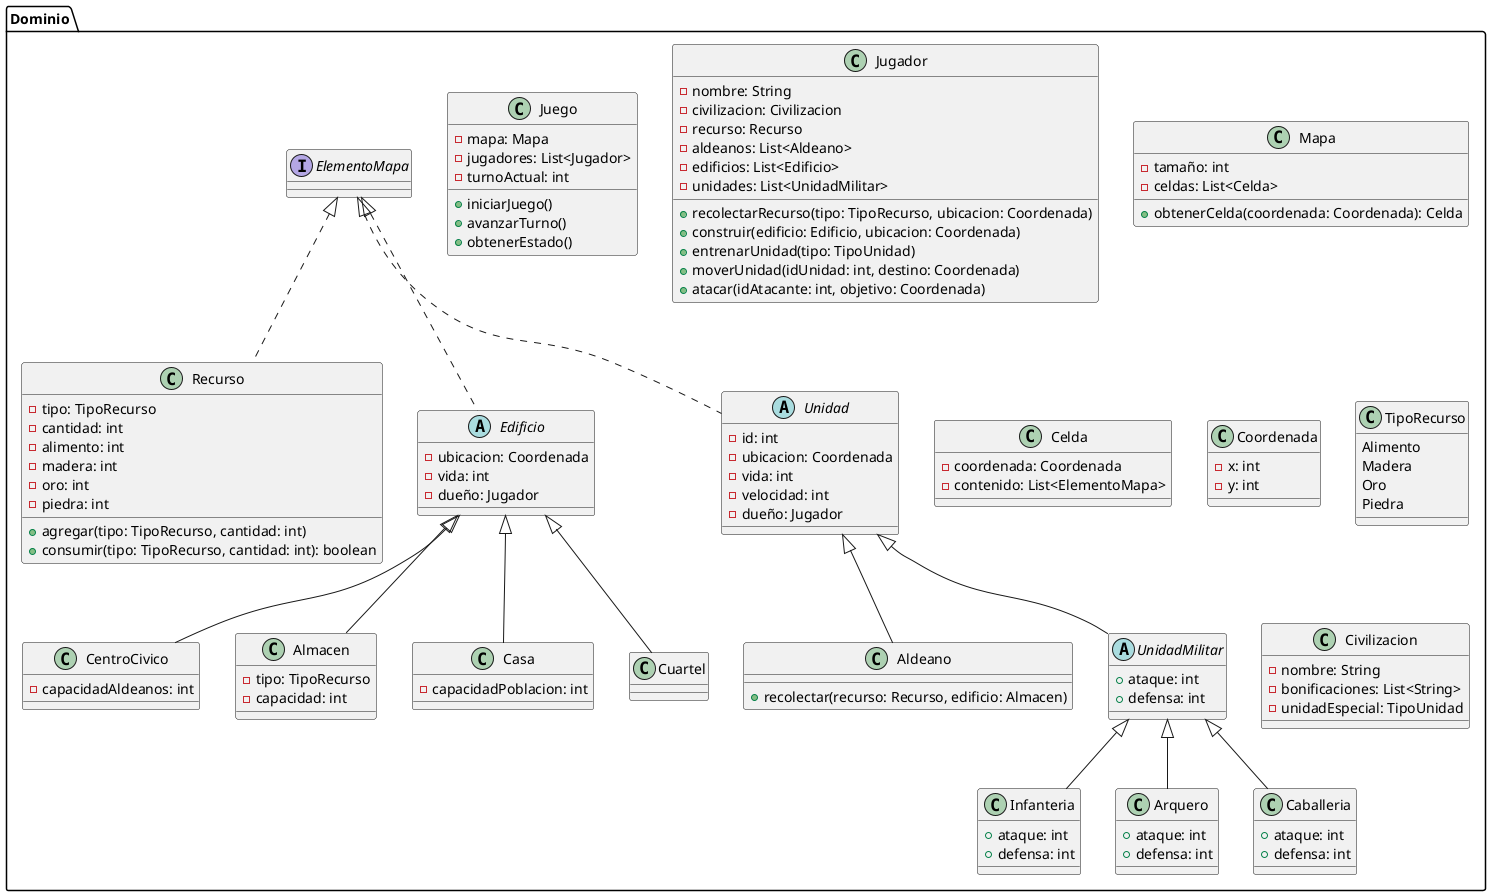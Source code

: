 @startuml PIIProyecto2025

' Paquete principal
package "Dominio" {
    
    class Juego {
        - mapa: Mapa
        - jugadores: List<Jugador>
        - turnoActual: int
        + iniciarJuego()
        + avanzarTurno()
        + obtenerEstado()
    }

    class Jugador {
        - nombre: String
        - civilizacion: Civilizacion
        - recurso: Recurso
        - aldeanos: List<Aldeano>
        - edificios: List<Edificio>
        - unidades: List<UnidadMilitar>
        + recolectarRecurso(tipo: TipoRecurso, ubicacion: Coordenada)
        + construir(edificio: Edificio, ubicacion: Coordenada)
        + entrenarUnidad(tipo: TipoUnidad)
        + moverUnidad(idUnidad: int, destino: Coordenada)
        + atacar(idAtacante: int, objetivo: Coordenada)
    }

    class Mapa {
        - tamaño: int
        - celdas: List<Celda>
        + obtenerCelda(coordenada: Coordenada): Celda
    }

    class Celda {
        - coordenada: Coordenada
        - contenido: List<ElementoMapa>
    }

    class Coordenada {
        - x: int
        - y: int
    }

    interface ElementoMapa {
    }

    class Recurso implements ElementoMapa {
        - tipo: TipoRecurso
        - cantidad: int
    }

    class TipoRecurso {
        Alimento
        Madera
        Oro
        Piedra
    }

    class Recurso {
        - alimento: int
        - madera: int
        - oro: int
        - piedra: int
        + agregar(tipo: TipoRecurso, cantidad: int)
        + consumir(tipo: TipoRecurso, cantidad: int): boolean
    }

    class Civilizacion {
        - nombre: String
        - bonificaciones: List<String>
        - unidadEspecial: TipoUnidad
    }

    abstract class Edificio implements ElementoMapa {
        - ubicacion: Coordenada
        - vida: int
        - dueño: Jugador
    }

    class CentroCivico extends Edificio {
        - capacidadAldeanos: int
    }

    class Almacen extends Edificio {
        - tipo: TipoRecurso
        - capacidad: int
    }

    class Casa extends Edificio {
        - capacidadPoblacion: int
    }

    class Cuartel extends Edificio {
    }

    abstract class Unidad implements ElementoMapa {
        - id: int
        - ubicacion: Coordenada
        - vida: int
        - velocidad: int
        - dueño: Jugador
    }

    class Aldeano extends Unidad {
        + recolectar(recurso: Recurso, edificio: Almacen)
    }

    abstract class UnidadMilitar extends Unidad {
        + ataque: int
        + defensa: int
    }

    class Infanteria extends UnidadMilitar {
        + ataque: int 
        + defensa: int
    
    }

    class Arquero extends UnidadMilitar {
        + ataque: int 
        + defensa: int 
    }

    class Caballeria extends UnidadMilitar {
        + ataque: int 
        + defensa: int 
    }

}

@enduml
